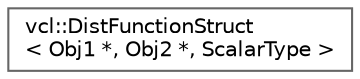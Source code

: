 digraph "Graphical Class Hierarchy"
{
 // LATEX_PDF_SIZE
  bgcolor="transparent";
  edge [fontname=Helvetica,fontsize=10,labelfontname=Helvetica,labelfontsize=10];
  node [fontname=Helvetica,fontsize=10,shape=box,height=0.2,width=0.4];
  rankdir="LR";
  Node0 [label="vcl::DistFunctionStruct\l\< Obj1 *, Obj2 *, ScalarType \>",height=0.2,width=0.4,color="grey40", fillcolor="white", style="filled",URL="$structvcl_1_1DistFunctionStruct_3_01Obj1_01_5_00_01Obj2_01_5_00_01ScalarType_01_4.html",tooltip=" "];
}

